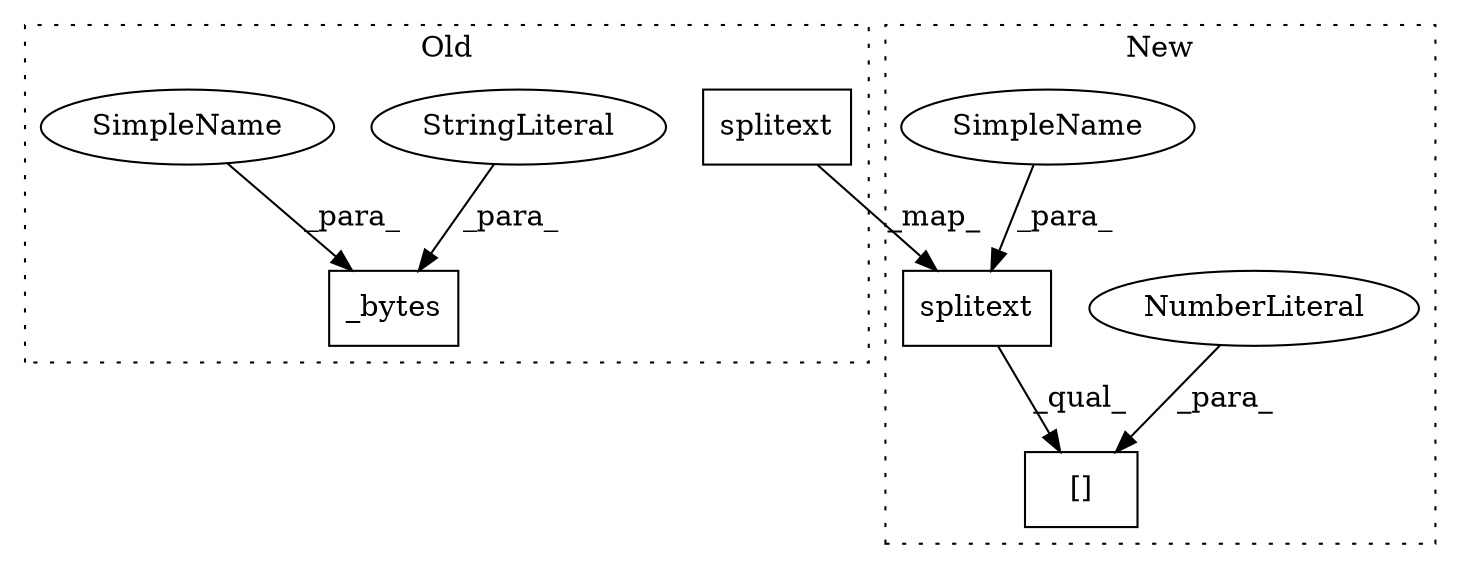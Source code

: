 digraph G {
subgraph cluster0 {
1 [label="_bytes" a="32" s="2892,2915" l="7,1" shape="box"];
5 [label="splitext" a="32" s="2727,2744" l="9,1" shape="box"];
7 [label="StringLiteral" a="45" s="2908" l="7" shape="ellipse"];
8 [label="SimpleName" a="42" s="2899" l="8" shape="ellipse"];
label = "Old";
style="dotted";
}
subgraph cluster1 {
2 [label="[]" a="2" s="2096,2124" l="27,1" shape="box"];
3 [label="NumberLiteral" a="34" s="2123" l="1" shape="ellipse"];
4 [label="SimpleName" a="42" s="1208" l="8" shape="ellipse"];
6 [label="splitext" a="32" s="2104,2121" l="9,1" shape="box"];
label = "New";
style="dotted";
}
3 -> 2 [label="_para_"];
4 -> 6 [label="_para_"];
5 -> 6 [label="_map_"];
6 -> 2 [label="_qual_"];
7 -> 1 [label="_para_"];
8 -> 1 [label="_para_"];
}